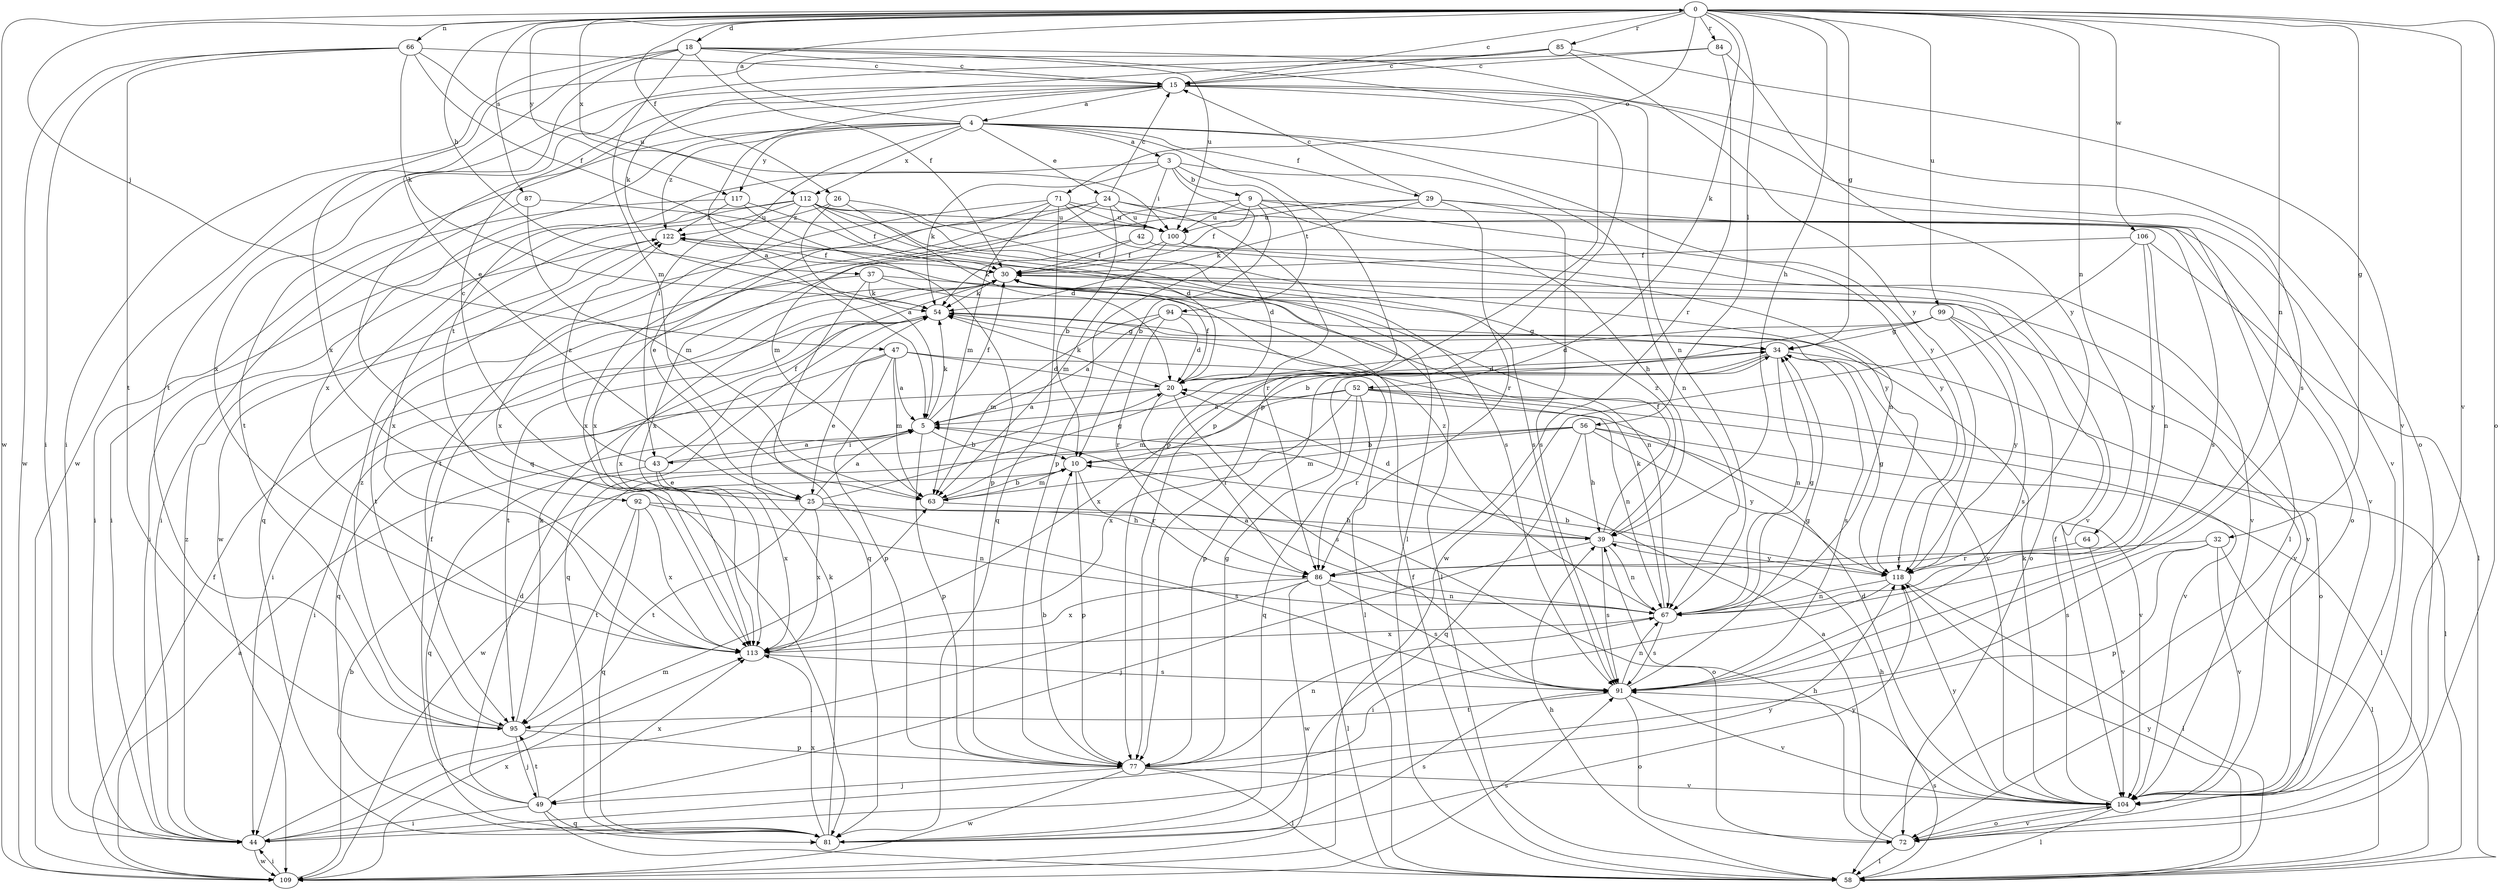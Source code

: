 strict digraph  {
0;
3;
4;
5;
9;
10;
15;
18;
20;
24;
25;
26;
29;
30;
32;
34;
37;
39;
42;
43;
44;
47;
49;
52;
54;
56;
58;
63;
64;
66;
67;
71;
72;
77;
81;
84;
85;
86;
87;
91;
92;
94;
95;
99;
100;
104;
106;
109;
112;
113;
117;
118;
122;
0 -> 15  [label=c];
0 -> 18  [label=d];
0 -> 26  [label=f];
0 -> 32  [label=g];
0 -> 34  [label=g];
0 -> 37  [label=h];
0 -> 39  [label=h];
0 -> 47  [label=j];
0 -> 52  [label=k];
0 -> 56  [label=l];
0 -> 64  [label=n];
0 -> 66  [label=n];
0 -> 67  [label=n];
0 -> 71  [label=o];
0 -> 72  [label=o];
0 -> 84  [label=r];
0 -> 85  [label=r];
0 -> 87  [label=s];
0 -> 99  [label=u];
0 -> 104  [label=v];
0 -> 106  [label=w];
0 -> 109  [label=w];
0 -> 112  [label=x];
0 -> 117  [label=y];
3 -> 9  [label=b];
3 -> 42  [label=i];
3 -> 54  [label=k];
3 -> 67  [label=n];
3 -> 77  [label=p];
3 -> 92  [label=t];
3 -> 94  [label=t];
4 -> 0  [label=a];
4 -> 3  [label=a];
4 -> 24  [label=e];
4 -> 29  [label=f];
4 -> 43  [label=i];
4 -> 77  [label=p];
4 -> 95  [label=t];
4 -> 104  [label=v];
4 -> 112  [label=x];
4 -> 113  [label=x];
4 -> 117  [label=y];
4 -> 118  [label=y];
4 -> 122  [label=z];
5 -> 10  [label=b];
5 -> 30  [label=f];
5 -> 43  [label=i];
5 -> 54  [label=k];
5 -> 77  [label=p];
9 -> 10  [label=b];
9 -> 30  [label=f];
9 -> 39  [label=h];
9 -> 72  [label=o];
9 -> 100  [label=u];
9 -> 113  [label=x];
9 -> 118  [label=y];
10 -> 63  [label=m];
10 -> 77  [label=p];
10 -> 86  [label=r];
15 -> 4  [label=a];
15 -> 5  [label=a];
15 -> 67  [label=n];
15 -> 77  [label=p];
15 -> 81  [label=q];
15 -> 91  [label=s];
15 -> 113  [label=x];
18 -> 15  [label=c];
18 -> 25  [label=e];
18 -> 30  [label=f];
18 -> 44  [label=i];
18 -> 63  [label=m];
18 -> 72  [label=o];
18 -> 77  [label=p];
18 -> 100  [label=u];
18 -> 113  [label=x];
20 -> 5  [label=a];
20 -> 30  [label=f];
20 -> 44  [label=i];
20 -> 54  [label=k];
20 -> 86  [label=r];
20 -> 91  [label=s];
24 -> 10  [label=b];
24 -> 15  [label=c];
24 -> 63  [label=m];
24 -> 86  [label=r];
24 -> 100  [label=u];
24 -> 104  [label=v];
24 -> 109  [label=w];
24 -> 113  [label=x];
25 -> 5  [label=a];
25 -> 15  [label=c];
25 -> 34  [label=g];
25 -> 72  [label=o];
25 -> 91  [label=s];
25 -> 95  [label=t];
25 -> 113  [label=x];
26 -> 5  [label=a];
26 -> 20  [label=d];
26 -> 118  [label=y];
26 -> 122  [label=z];
29 -> 15  [label=c];
29 -> 54  [label=k];
29 -> 58  [label=l];
29 -> 86  [label=r];
29 -> 91  [label=s];
29 -> 100  [label=u];
29 -> 113  [label=x];
30 -> 54  [label=k];
30 -> 58  [label=l];
30 -> 72  [label=o];
30 -> 113  [label=x];
32 -> 58  [label=l];
32 -> 77  [label=p];
32 -> 86  [label=r];
32 -> 91  [label=s];
32 -> 104  [label=v];
34 -> 20  [label=d];
34 -> 67  [label=n];
34 -> 72  [label=o];
34 -> 77  [label=p];
34 -> 91  [label=s];
34 -> 113  [label=x];
37 -> 54  [label=k];
37 -> 67  [label=n];
37 -> 81  [label=q];
37 -> 95  [label=t];
37 -> 104  [label=v];
39 -> 20  [label=d];
39 -> 30  [label=f];
39 -> 49  [label=j];
39 -> 67  [label=n];
39 -> 91  [label=s];
39 -> 118  [label=y];
39 -> 122  [label=z];
42 -> 30  [label=f];
42 -> 54  [label=k];
42 -> 104  [label=v];
43 -> 5  [label=a];
43 -> 25  [label=e];
43 -> 30  [label=f];
43 -> 81  [label=q];
43 -> 113  [label=x];
43 -> 122  [label=z];
44 -> 63  [label=m];
44 -> 109  [label=w];
44 -> 118  [label=y];
44 -> 122  [label=z];
47 -> 5  [label=a];
47 -> 20  [label=d];
47 -> 25  [label=e];
47 -> 58  [label=l];
47 -> 63  [label=m];
47 -> 77  [label=p];
47 -> 81  [label=q];
49 -> 20  [label=d];
49 -> 30  [label=f];
49 -> 44  [label=i];
49 -> 58  [label=l];
49 -> 81  [label=q];
49 -> 95  [label=t];
49 -> 113  [label=x];
52 -> 5  [label=a];
52 -> 58  [label=l];
52 -> 63  [label=m];
52 -> 67  [label=n];
52 -> 81  [label=q];
52 -> 86  [label=r];
52 -> 104  [label=v];
52 -> 113  [label=x];
54 -> 34  [label=g];
54 -> 44  [label=i];
54 -> 81  [label=q];
54 -> 95  [label=t];
54 -> 104  [label=v];
56 -> 10  [label=b];
56 -> 39  [label=h];
56 -> 58  [label=l];
56 -> 63  [label=m];
56 -> 81  [label=q];
56 -> 104  [label=v];
56 -> 109  [label=w];
56 -> 118  [label=y];
58 -> 30  [label=f];
58 -> 39  [label=h];
58 -> 91  [label=s];
58 -> 118  [label=y];
63 -> 10  [label=b];
63 -> 39  [label=h];
64 -> 86  [label=r];
64 -> 104  [label=v];
66 -> 15  [label=c];
66 -> 30  [label=f];
66 -> 44  [label=i];
66 -> 54  [label=k];
66 -> 95  [label=t];
66 -> 100  [label=u];
66 -> 109  [label=w];
67 -> 5  [label=a];
67 -> 34  [label=g];
67 -> 54  [label=k];
67 -> 91  [label=s];
67 -> 113  [label=x];
67 -> 122  [label=z];
71 -> 63  [label=m];
71 -> 67  [label=n];
71 -> 81  [label=q];
71 -> 91  [label=s];
71 -> 95  [label=t];
71 -> 100  [label=u];
71 -> 113  [label=x];
72 -> 5  [label=a];
72 -> 39  [label=h];
72 -> 58  [label=l];
72 -> 104  [label=v];
77 -> 10  [label=b];
77 -> 34  [label=g];
77 -> 49  [label=j];
77 -> 58  [label=l];
77 -> 67  [label=n];
77 -> 104  [label=v];
77 -> 109  [label=w];
81 -> 54  [label=k];
81 -> 91  [label=s];
81 -> 113  [label=x];
81 -> 118  [label=y];
84 -> 15  [label=c];
84 -> 54  [label=k];
84 -> 86  [label=r];
84 -> 118  [label=y];
85 -> 15  [label=c];
85 -> 95  [label=t];
85 -> 104  [label=v];
85 -> 109  [label=w];
85 -> 118  [label=y];
86 -> 44  [label=i];
86 -> 58  [label=l];
86 -> 67  [label=n];
86 -> 91  [label=s];
86 -> 109  [label=w];
86 -> 113  [label=x];
87 -> 44  [label=i];
87 -> 63  [label=m];
87 -> 100  [label=u];
91 -> 34  [label=g];
91 -> 67  [label=n];
91 -> 72  [label=o];
91 -> 95  [label=t];
91 -> 104  [label=v];
92 -> 39  [label=h];
92 -> 67  [label=n];
92 -> 81  [label=q];
92 -> 95  [label=t];
92 -> 113  [label=x];
94 -> 5  [label=a];
94 -> 20  [label=d];
94 -> 34  [label=g];
94 -> 63  [label=m];
94 -> 86  [label=r];
95 -> 49  [label=j];
95 -> 54  [label=k];
95 -> 77  [label=p];
95 -> 122  [label=z];
99 -> 10  [label=b];
99 -> 20  [label=d];
99 -> 34  [label=g];
99 -> 91  [label=s];
99 -> 104  [label=v];
99 -> 118  [label=y];
100 -> 20  [label=d];
100 -> 30  [label=f];
100 -> 63  [label=m];
100 -> 104  [label=v];
104 -> 20  [label=d];
104 -> 30  [label=f];
104 -> 39  [label=h];
104 -> 54  [label=k];
104 -> 58  [label=l];
104 -> 72  [label=o];
104 -> 118  [label=y];
106 -> 30  [label=f];
106 -> 58  [label=l];
106 -> 67  [label=n];
106 -> 109  [label=w];
106 -> 118  [label=y];
109 -> 5  [label=a];
109 -> 10  [label=b];
109 -> 30  [label=f];
109 -> 44  [label=i];
109 -> 91  [label=s];
109 -> 113  [label=x];
112 -> 20  [label=d];
112 -> 25  [label=e];
112 -> 30  [label=f];
112 -> 44  [label=i];
112 -> 58  [label=l];
112 -> 81  [label=q];
112 -> 91  [label=s];
112 -> 100  [label=u];
112 -> 113  [label=x];
113 -> 91  [label=s];
117 -> 44  [label=i];
117 -> 77  [label=p];
117 -> 91  [label=s];
117 -> 122  [label=z];
118 -> 10  [label=b];
118 -> 34  [label=g];
118 -> 44  [label=i];
118 -> 58  [label=l];
118 -> 67  [label=n];
122 -> 30  [label=f];
122 -> 44  [label=i];
}
